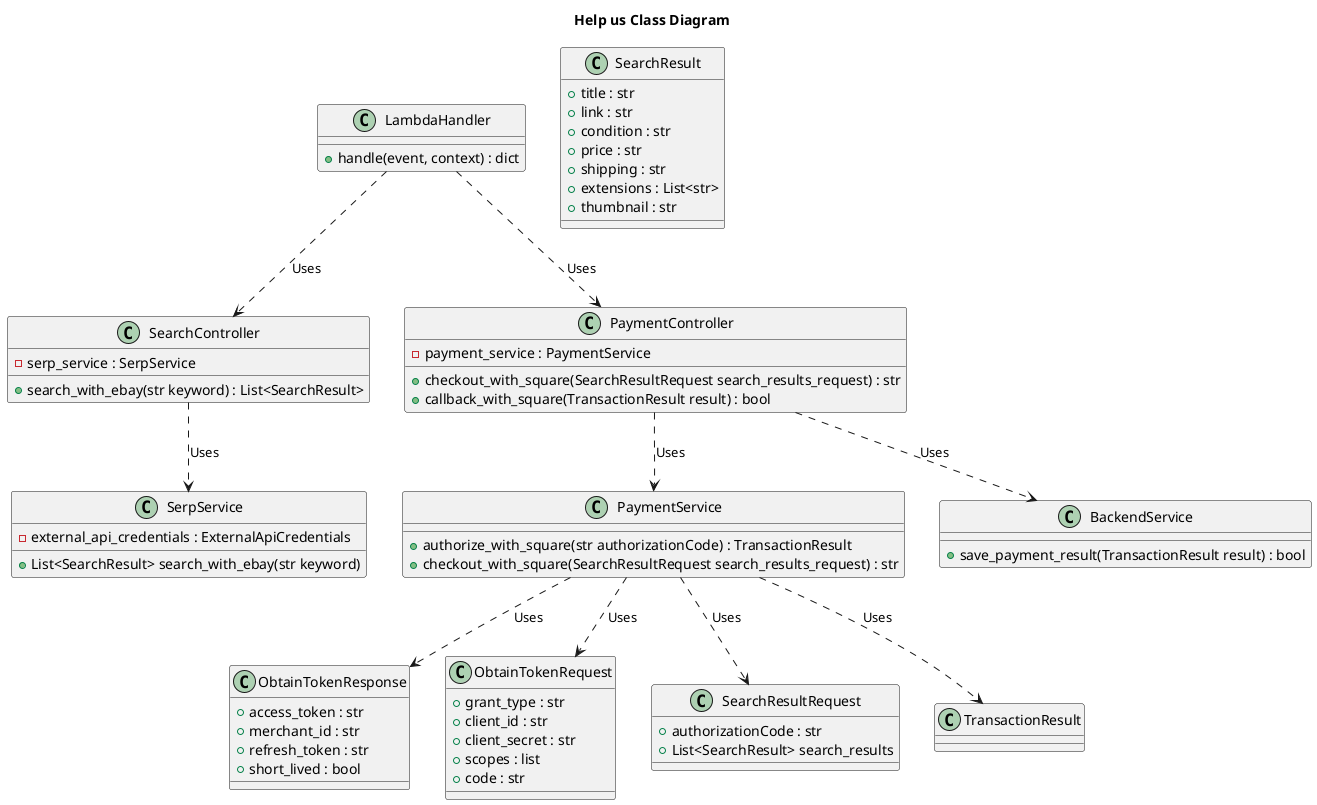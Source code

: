 @startuml "Help us Class Diagram"
title "Help us Class Diagram"

class ObtainTokenResponse {
    + access_token : str
    + merchant_id : str
    + refresh_token : str
    + short_lived : bool
}

class ObtainTokenRequest {
    + grant_type : str
    + client_id : str
    + client_secret : str
    + scopes : list
    + code : str
}

class SearchResultRequest {
    + authorizationCode : str
    + List<SearchResult> search_results
}

class TransactionResult

class SerpService {
    - external_api_credentials : ExternalApiCredentials
    + List<SearchResult> search_with_ebay(str keyword)
}

class PaymentService {
    + authorize_with_square(str authorizationCode) : TransactionResult
    + checkout_with_square(SearchResultRequest search_results_request) : str
}

class BackendService {
    + save_payment_result(TransactionResult result) : bool
}

class SearchResult {
    + title : str
    + link : str
    + condition : str
    + price : str
    + shipping : str
    + extensions : List<str>
    + thumbnail : str

}

class SearchController {
    - serp_service : SerpService
    + search_with_ebay(str keyword) : List<SearchResult>
}

class PaymentController {
    - payment_service : PaymentService
    + checkout_with_square(SearchResultRequest search_results_request) : str
    + callback_with_square(TransactionResult result) : bool
}

class LambdaHandler {
    + handle(event, context) : dict
}


SearchController ..> SerpService : Uses

PaymentController ..> PaymentService : Uses

PaymentController ..> BackendService : Uses

PaymentService ..> ObtainTokenResponse : Uses

PaymentService ..> ObtainTokenRequest : Uses

PaymentService ..> TransactionResult : Uses

PaymentService ..> SearchResultRequest : Uses

LambdaHandler ..> PaymentController : Uses

LambdaHandler ..> SearchController : Uses

@enduml


